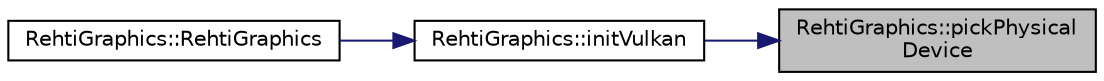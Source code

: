 digraph "RehtiGraphics::pickPhysicalDevice"
{
 // LATEX_PDF_SIZE
  edge [fontname="Helvetica",fontsize="10",labelfontname="Helvetica",labelfontsize="10"];
  node [fontname="Helvetica",fontsize="10",shape=record];
  rankdir="RL";
  Node1 [label="RehtiGraphics::pickPhysical\lDevice",height=0.2,width=0.4,color="black", fillcolor="grey75", style="filled", fontcolor="black",tooltip="Chooses an appropriate gpu."];
  Node1 -> Node2 [dir="back",color="midnightblue",fontsize="10",style="solid",fontname="Helvetica"];
  Node2 [label="RehtiGraphics::initVulkan",height=0.2,width=0.4,color="black", fillcolor="white", style="filled",URL="$classRehtiGraphics.html#ae16a48c5465c048b9ca5c253506d25b3",tooltip="Initializes vulkan instance."];
  Node2 -> Node3 [dir="back",color="midnightblue",fontsize="10",style="solid",fontname="Helvetica"];
  Node3 [label="RehtiGraphics::RehtiGraphics",height=0.2,width=0.4,color="black", fillcolor="white", style="filled",URL="$classRehtiGraphics.html#add3c915e8b78854eaeacb0fc075f4469",tooltip="Initializes the graphics backend."];
}
